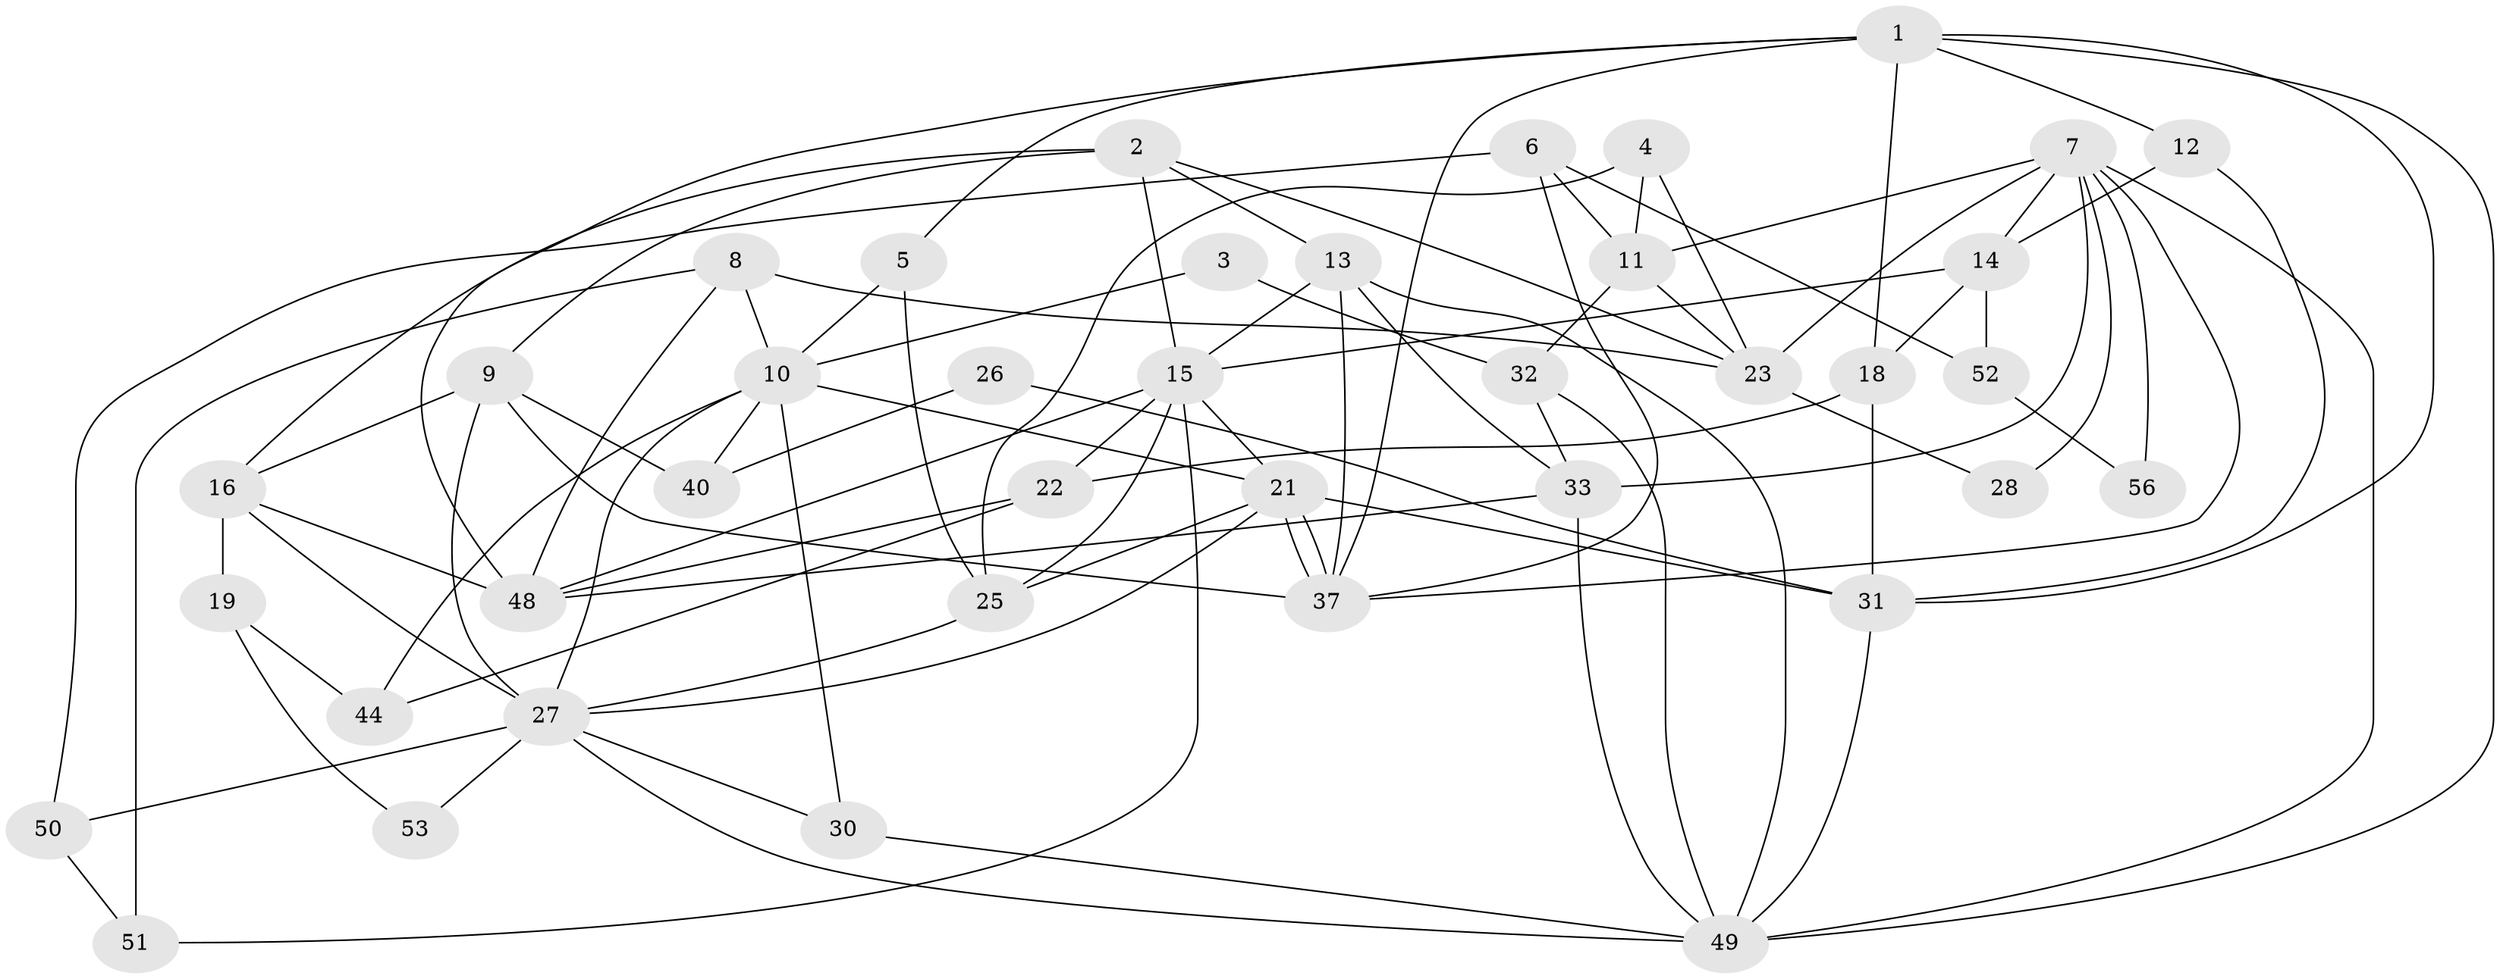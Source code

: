 // Generated by graph-tools (version 1.1) at 2025/23/03/03/25 07:23:59]
// undirected, 39 vertices, 90 edges
graph export_dot {
graph [start="1"]
  node [color=gray90,style=filled];
  1 [super="+17"];
  2 [super="+38"];
  3;
  4 [super="+34"];
  5;
  6 [super="+54"];
  7 [super="+41"];
  8;
  9 [super="+29"];
  10 [super="+20"];
  11;
  12;
  13;
  14 [super="+42"];
  15 [super="+36"];
  16 [super="+43"];
  18 [super="+39"];
  19;
  21;
  22;
  23 [super="+24"];
  25;
  26;
  27 [super="+46"];
  28;
  30;
  31 [super="+47"];
  32;
  33 [super="+35"];
  37 [super="+45"];
  40;
  44;
  48 [super="+57"];
  49 [super="+55"];
  50;
  51;
  52;
  53;
  56;
  1 -- 31;
  1 -- 49;
  1 -- 12;
  1 -- 18;
  1 -- 37;
  1 -- 5;
  1 -- 48;
  2 -- 9;
  2 -- 13;
  2 -- 16;
  2 -- 15;
  2 -- 23;
  3 -- 10;
  3 -- 32;
  4 -- 11 [weight=2];
  4 -- 25;
  4 -- 23;
  5 -- 10;
  5 -- 25;
  6 -- 11;
  6 -- 50;
  6 -- 52;
  6 -- 37;
  7 -- 33;
  7 -- 11;
  7 -- 49;
  7 -- 37;
  7 -- 56;
  7 -- 28;
  7 -- 14;
  7 -- 23;
  8 -- 23;
  8 -- 48;
  8 -- 10;
  8 -- 51;
  9 -- 27;
  9 -- 37 [weight=2];
  9 -- 16;
  9 -- 40;
  10 -- 30;
  10 -- 44;
  10 -- 40;
  10 -- 27;
  10 -- 21;
  11 -- 23;
  11 -- 32;
  12 -- 14;
  12 -- 31;
  13 -- 49;
  13 -- 15;
  13 -- 37;
  13 -- 33;
  14 -- 52;
  14 -- 18;
  14 -- 15;
  15 -- 51;
  15 -- 25;
  15 -- 21;
  15 -- 22;
  15 -- 48;
  16 -- 48;
  16 -- 19;
  16 -- 27 [weight=2];
  18 -- 31 [weight=3];
  18 -- 22;
  19 -- 44;
  19 -- 53;
  21 -- 37;
  21 -- 37;
  21 -- 25;
  21 -- 27;
  21 -- 31;
  22 -- 44;
  22 -- 48;
  23 -- 28;
  25 -- 27;
  26 -- 40;
  26 -- 31;
  27 -- 30;
  27 -- 50;
  27 -- 53;
  27 -- 49;
  30 -- 49;
  31 -- 49;
  32 -- 33;
  32 -- 49;
  33 -- 49;
  33 -- 48;
  50 -- 51;
  52 -- 56;
}
